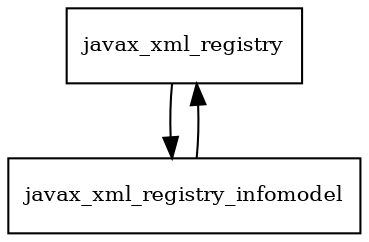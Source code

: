 digraph jboss_jaxr_api_1_0_spec_1_0_2_Final_redhat_2_package_dependencies {
  node [shape = box, fontsize=10.0];
  javax_xml_registry -> javax_xml_registry_infomodel;
  javax_xml_registry_infomodel -> javax_xml_registry;
}
